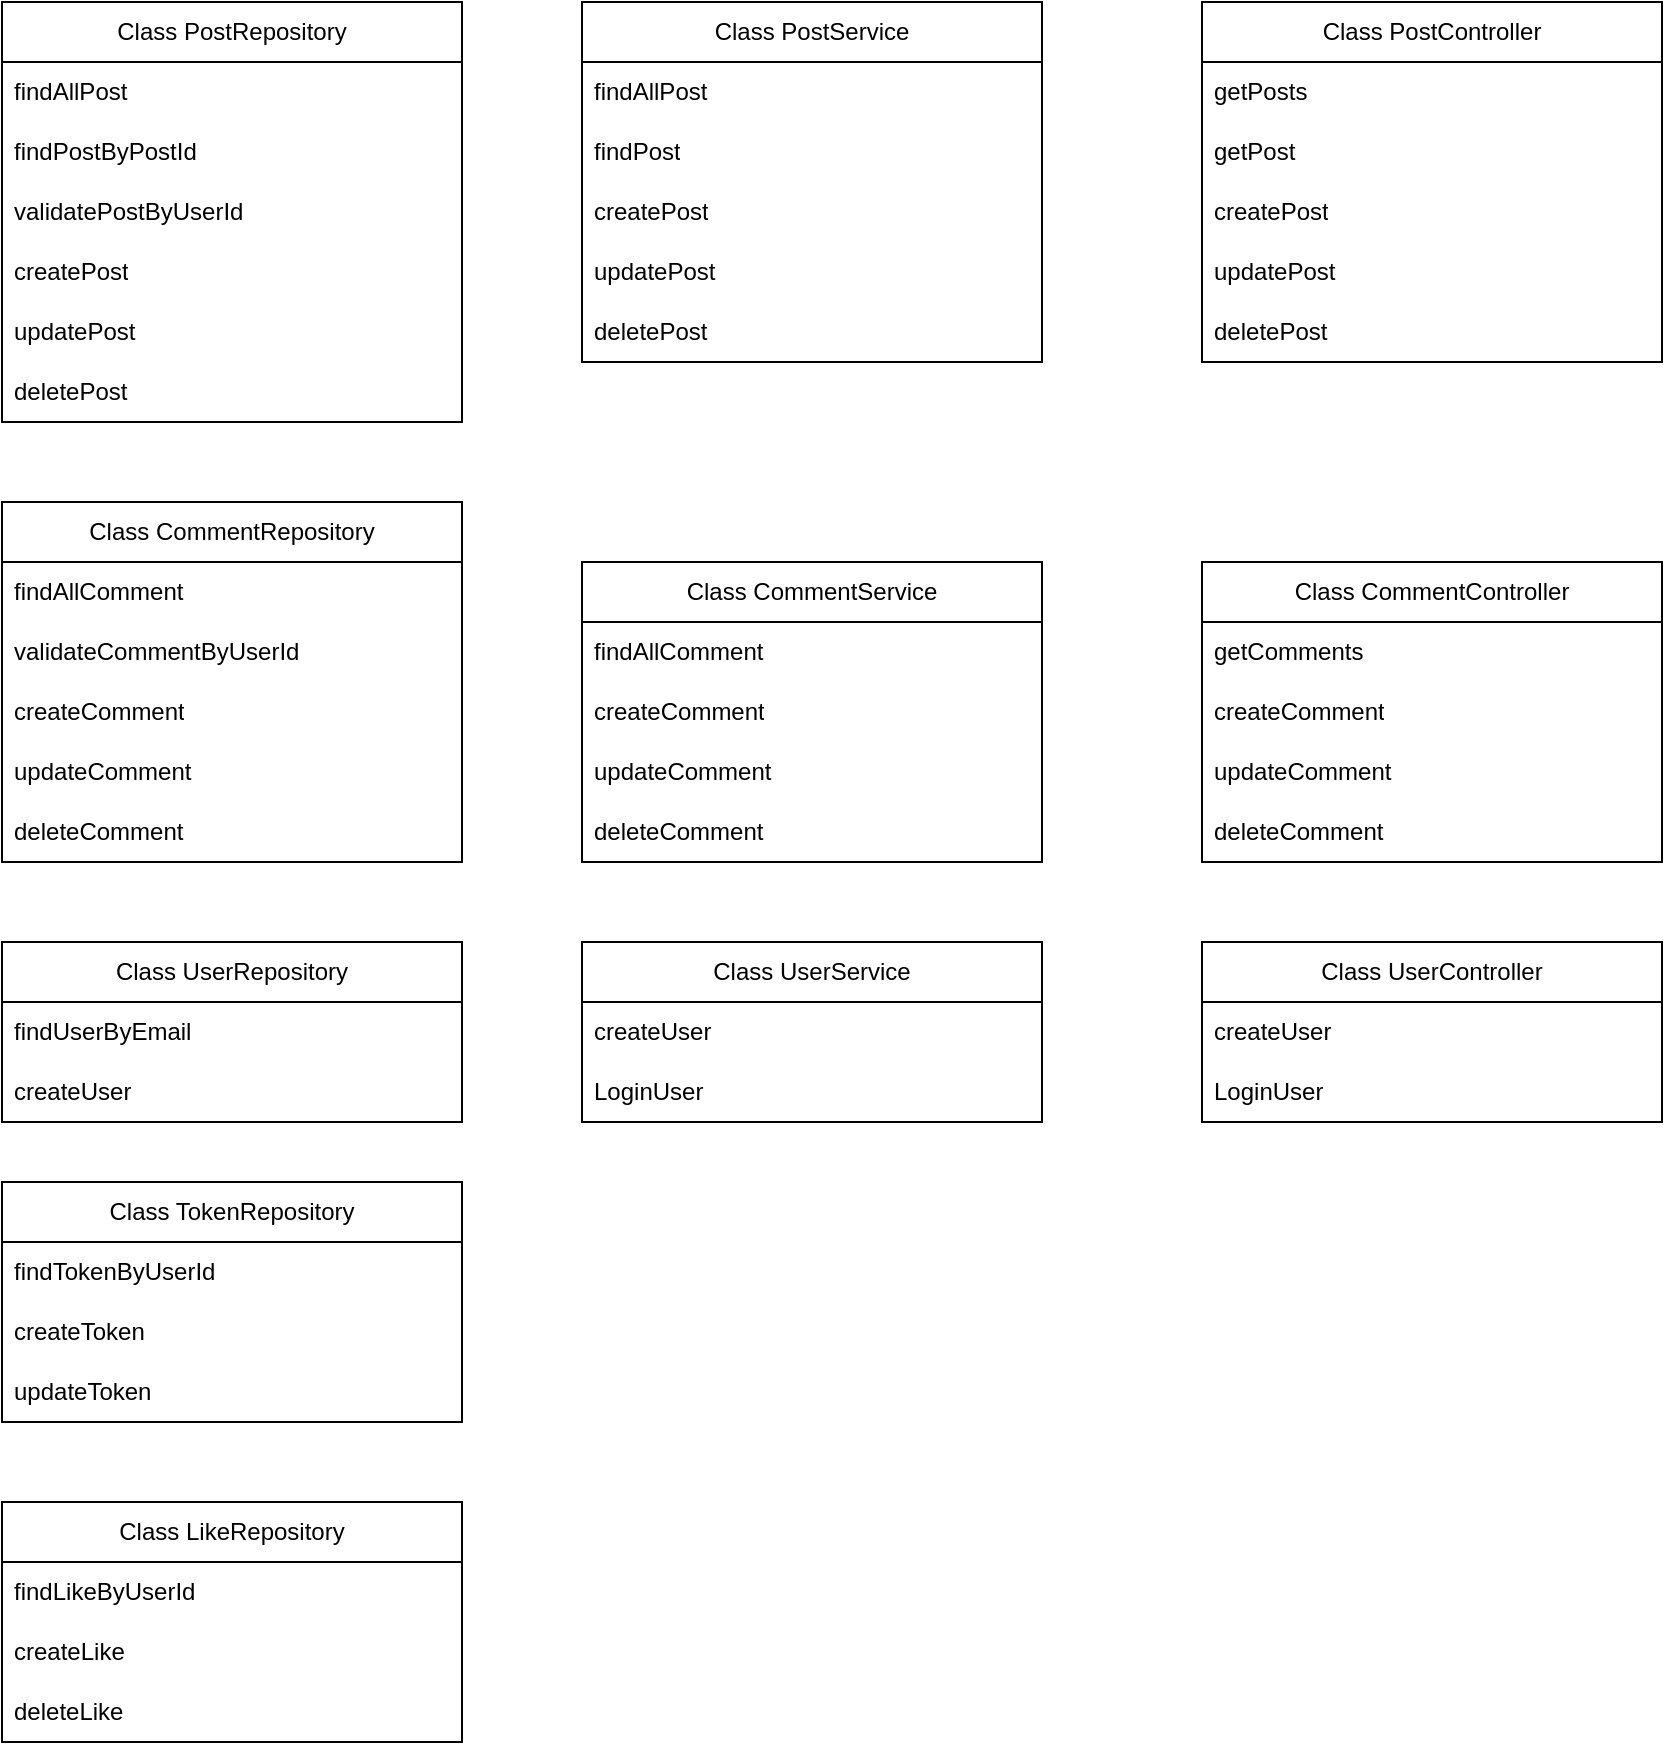 <mxfile>
    <diagram id="C5RBs43oDa-KdzZeNtuy" name="Page-1">
        <mxGraphModel dx="622" dy="678" grid="1" gridSize="10" guides="1" tooltips="1" connect="1" arrows="1" fold="1" page="1" pageScale="1" pageWidth="827" pageHeight="1169" math="0" shadow="0">
            <root>
                <mxCell id="WIyWlLk6GJQsqaUBKTNV-0"/>
                <mxCell id="WIyWlLk6GJQsqaUBKTNV-1" parent="WIyWlLk6GJQsqaUBKTNV-0"/>
                <mxCell id="Op0aB26RjZMyBi_it7R--0" value="Class PostRepository" style="swimlane;fontStyle=0;childLayout=stackLayout;horizontal=1;startSize=30;horizontalStack=0;resizeParent=1;resizeParentMax=0;resizeLast=0;collapsible=1;marginBottom=0;whiteSpace=wrap;html=1;" parent="WIyWlLk6GJQsqaUBKTNV-1" vertex="1">
                    <mxGeometry x="40" y="90" width="230" height="210" as="geometry">
                        <mxRectangle x="30" y="170" width="160" height="30" as="alternateBounds"/>
                    </mxGeometry>
                </mxCell>
                <mxCell id="Op0aB26RjZMyBi_it7R--1" value="findAllPost" style="text;strokeColor=none;fillColor=none;align=left;verticalAlign=middle;spacingLeft=4;spacingRight=4;overflow=hidden;points=[[0,0.5],[1,0.5]];portConstraint=eastwest;rotatable=0;whiteSpace=wrap;html=1;" parent="Op0aB26RjZMyBi_it7R--0" vertex="1">
                    <mxGeometry y="30" width="230" height="30" as="geometry"/>
                </mxCell>
                <mxCell id="Op0aB26RjZMyBi_it7R--2" value="findPostByPostId" style="text;strokeColor=none;fillColor=none;align=left;verticalAlign=middle;spacingLeft=4;spacingRight=4;overflow=hidden;points=[[0,0.5],[1,0.5]];portConstraint=eastwest;rotatable=0;whiteSpace=wrap;html=1;" parent="Op0aB26RjZMyBi_it7R--0" vertex="1">
                    <mxGeometry y="60" width="230" height="30" as="geometry"/>
                </mxCell>
                <mxCell id="0" value="validatePostByUserId" style="text;strokeColor=none;fillColor=none;align=left;verticalAlign=middle;spacingLeft=4;spacingRight=4;overflow=hidden;points=[[0,0.5],[1,0.5]];portConstraint=eastwest;rotatable=0;whiteSpace=wrap;html=1;" parent="Op0aB26RjZMyBi_it7R--0" vertex="1">
                    <mxGeometry y="90" width="230" height="30" as="geometry"/>
                </mxCell>
                <mxCell id="Op0aB26RjZMyBi_it7R--3" value="createPost" style="text;strokeColor=none;fillColor=none;align=left;verticalAlign=middle;spacingLeft=4;spacingRight=4;overflow=hidden;points=[[0,0.5],[1,0.5]];portConstraint=eastwest;rotatable=0;whiteSpace=wrap;html=1;" parent="Op0aB26RjZMyBi_it7R--0" vertex="1">
                    <mxGeometry y="120" width="230" height="30" as="geometry"/>
                </mxCell>
                <mxCell id="Op0aB26RjZMyBi_it7R--14" value="updatePost" style="text;strokeColor=none;fillColor=none;align=left;verticalAlign=middle;spacingLeft=4;spacingRight=4;overflow=hidden;points=[[0,0.5],[1,0.5]];portConstraint=eastwest;rotatable=0;whiteSpace=wrap;html=1;" parent="Op0aB26RjZMyBi_it7R--0" vertex="1">
                    <mxGeometry y="150" width="230" height="30" as="geometry"/>
                </mxCell>
                <mxCell id="Op0aB26RjZMyBi_it7R--15" value="deletePost" style="text;strokeColor=none;fillColor=none;align=left;verticalAlign=middle;spacingLeft=4;spacingRight=4;overflow=hidden;points=[[0,0.5],[1,0.5]];portConstraint=eastwest;rotatable=0;whiteSpace=wrap;html=1;" parent="Op0aB26RjZMyBi_it7R--0" vertex="1">
                    <mxGeometry y="180" width="230" height="30" as="geometry"/>
                </mxCell>
                <mxCell id="Op0aB26RjZMyBi_it7R--22" value="Class UserRepository" style="swimlane;fontStyle=0;childLayout=stackLayout;horizontal=1;startSize=30;horizontalStack=0;resizeParent=1;resizeParentMax=0;resizeLast=0;collapsible=1;marginBottom=0;whiteSpace=wrap;html=1;" parent="WIyWlLk6GJQsqaUBKTNV-1" vertex="1">
                    <mxGeometry x="40" y="560" width="230" height="90" as="geometry">
                        <mxRectangle x="30" y="170" width="160" height="30" as="alternateBounds"/>
                    </mxGeometry>
                </mxCell>
                <mxCell id="Op0aB26RjZMyBi_it7R--23" value="findUserByEmail" style="text;strokeColor=none;fillColor=none;align=left;verticalAlign=middle;spacingLeft=4;spacingRight=4;overflow=hidden;points=[[0,0.5],[1,0.5]];portConstraint=eastwest;rotatable=0;whiteSpace=wrap;html=1;" parent="Op0aB26RjZMyBi_it7R--22" vertex="1">
                    <mxGeometry y="30" width="230" height="30" as="geometry"/>
                </mxCell>
                <mxCell id="Op0aB26RjZMyBi_it7R--27" value="createUser" style="text;strokeColor=none;fillColor=none;align=left;verticalAlign=middle;spacingLeft=4;spacingRight=4;overflow=hidden;points=[[0,0.5],[1,0.5]];portConstraint=eastwest;rotatable=0;whiteSpace=wrap;html=1;" parent="Op0aB26RjZMyBi_it7R--22" vertex="1">
                    <mxGeometry y="60" width="230" height="30" as="geometry"/>
                </mxCell>
                <mxCell id="Op0aB26RjZMyBi_it7R--16" value="Class CommentRepository" style="swimlane;fontStyle=0;childLayout=stackLayout;horizontal=1;startSize=30;horizontalStack=0;resizeParent=1;resizeParentMax=0;resizeLast=0;collapsible=1;marginBottom=0;whiteSpace=wrap;html=1;" parent="WIyWlLk6GJQsqaUBKTNV-1" vertex="1">
                    <mxGeometry x="40" y="340" width="230" height="180" as="geometry">
                        <mxRectangle x="30" y="170" width="160" height="30" as="alternateBounds"/>
                    </mxGeometry>
                </mxCell>
                <mxCell id="Op0aB26RjZMyBi_it7R--17" value="findAllComment" style="text;strokeColor=none;fillColor=none;align=left;verticalAlign=middle;spacingLeft=4;spacingRight=4;overflow=hidden;points=[[0,0.5],[1,0.5]];portConstraint=eastwest;rotatable=0;whiteSpace=wrap;html=1;" parent="Op0aB26RjZMyBi_it7R--16" vertex="1">
                    <mxGeometry y="30" width="230" height="30" as="geometry"/>
                </mxCell>
                <mxCell id="15" value="validateCommentByUserId" style="text;strokeColor=none;fillColor=none;align=left;verticalAlign=middle;spacingLeft=4;spacingRight=4;overflow=hidden;points=[[0,0.5],[1,0.5]];portConstraint=eastwest;rotatable=0;whiteSpace=wrap;html=1;" vertex="1" parent="Op0aB26RjZMyBi_it7R--16">
                    <mxGeometry y="60" width="230" height="30" as="geometry"/>
                </mxCell>
                <mxCell id="Op0aB26RjZMyBi_it7R--18" value="createComment" style="text;strokeColor=none;fillColor=none;align=left;verticalAlign=middle;spacingLeft=4;spacingRight=4;overflow=hidden;points=[[0,0.5],[1,0.5]];portConstraint=eastwest;rotatable=0;whiteSpace=wrap;html=1;" parent="Op0aB26RjZMyBi_it7R--16" vertex="1">
                    <mxGeometry y="90" width="230" height="30" as="geometry"/>
                </mxCell>
                <mxCell id="Op0aB26RjZMyBi_it7R--19" value="updateComment" style="text;strokeColor=none;fillColor=none;align=left;verticalAlign=middle;spacingLeft=4;spacingRight=4;overflow=hidden;points=[[0,0.5],[1,0.5]];portConstraint=eastwest;rotatable=0;whiteSpace=wrap;html=1;" parent="Op0aB26RjZMyBi_it7R--16" vertex="1">
                    <mxGeometry y="120" width="230" height="30" as="geometry"/>
                </mxCell>
                <mxCell id="Op0aB26RjZMyBi_it7R--20" value="deleteComment" style="text;strokeColor=none;fillColor=none;align=left;verticalAlign=middle;spacingLeft=4;spacingRight=4;overflow=hidden;points=[[0,0.5],[1,0.5]];portConstraint=eastwest;rotatable=0;whiteSpace=wrap;html=1;" parent="Op0aB26RjZMyBi_it7R--16" vertex="1">
                    <mxGeometry y="150" width="230" height="30" as="geometry"/>
                </mxCell>
                <mxCell id="Op0aB26RjZMyBi_it7R--28" value="Class TokenRepository" style="swimlane;fontStyle=0;childLayout=stackLayout;horizontal=1;startSize=30;horizontalStack=0;resizeParent=1;resizeParentMax=0;resizeLast=0;collapsible=1;marginBottom=0;whiteSpace=wrap;html=1;" parent="WIyWlLk6GJQsqaUBKTNV-1" vertex="1">
                    <mxGeometry x="40" y="680" width="230" height="120" as="geometry">
                        <mxRectangle x="30" y="170" width="160" height="30" as="alternateBounds"/>
                    </mxGeometry>
                </mxCell>
                <mxCell id="Op0aB26RjZMyBi_it7R--29" value="findTokenByUserId" style="text;strokeColor=none;fillColor=none;align=left;verticalAlign=middle;spacingLeft=4;spacingRight=4;overflow=hidden;points=[[0,0.5],[1,0.5]];portConstraint=eastwest;rotatable=0;whiteSpace=wrap;html=1;" parent="Op0aB26RjZMyBi_it7R--28" vertex="1">
                    <mxGeometry y="30" width="230" height="30" as="geometry"/>
                </mxCell>
                <mxCell id="Op0aB26RjZMyBi_it7R--30" value="createToken" style="text;strokeColor=none;fillColor=none;align=left;verticalAlign=middle;spacingLeft=4;spacingRight=4;overflow=hidden;points=[[0,0.5],[1,0.5]];portConstraint=eastwest;rotatable=0;whiteSpace=wrap;html=1;" parent="Op0aB26RjZMyBi_it7R--28" vertex="1">
                    <mxGeometry y="60" width="230" height="30" as="geometry"/>
                </mxCell>
                <mxCell id="Op0aB26RjZMyBi_it7R--31" value="updateToken" style="text;strokeColor=none;fillColor=none;align=left;verticalAlign=middle;spacingLeft=4;spacingRight=4;overflow=hidden;points=[[0,0.5],[1,0.5]];portConstraint=eastwest;rotatable=0;whiteSpace=wrap;html=1;" parent="Op0aB26RjZMyBi_it7R--28" vertex="1">
                    <mxGeometry y="90" width="230" height="30" as="geometry"/>
                </mxCell>
                <mxCell id="Op0aB26RjZMyBi_it7R--32" value="Class LikeRepository" style="swimlane;fontStyle=0;childLayout=stackLayout;horizontal=1;startSize=30;horizontalStack=0;resizeParent=1;resizeParentMax=0;resizeLast=0;collapsible=1;marginBottom=0;whiteSpace=wrap;html=1;" parent="WIyWlLk6GJQsqaUBKTNV-1" vertex="1">
                    <mxGeometry x="40" y="840" width="230" height="120" as="geometry">
                        <mxRectangle x="30" y="170" width="160" height="30" as="alternateBounds"/>
                    </mxGeometry>
                </mxCell>
                <mxCell id="Op0aB26RjZMyBi_it7R--33" value="findLikeByUserId" style="text;strokeColor=none;fillColor=none;align=left;verticalAlign=middle;spacingLeft=4;spacingRight=4;overflow=hidden;points=[[0,0.5],[1,0.5]];portConstraint=eastwest;rotatable=0;whiteSpace=wrap;html=1;" parent="Op0aB26RjZMyBi_it7R--32" vertex="1">
                    <mxGeometry y="30" width="230" height="30" as="geometry"/>
                </mxCell>
                <mxCell id="Op0aB26RjZMyBi_it7R--34" value="createLike" style="text;strokeColor=none;fillColor=none;align=left;verticalAlign=middle;spacingLeft=4;spacingRight=4;overflow=hidden;points=[[0,0.5],[1,0.5]];portConstraint=eastwest;rotatable=0;whiteSpace=wrap;html=1;" parent="Op0aB26RjZMyBi_it7R--32" vertex="1">
                    <mxGeometry y="60" width="230" height="30" as="geometry"/>
                </mxCell>
                <mxCell id="Op0aB26RjZMyBi_it7R--35" value="deleteLike" style="text;strokeColor=none;fillColor=none;align=left;verticalAlign=middle;spacingLeft=4;spacingRight=4;overflow=hidden;points=[[0,0.5],[1,0.5]];portConstraint=eastwest;rotatable=0;whiteSpace=wrap;html=1;" parent="Op0aB26RjZMyBi_it7R--32" vertex="1">
                    <mxGeometry y="90" width="230" height="30" as="geometry"/>
                </mxCell>
                <mxCell id="Op0aB26RjZMyBi_it7R--36" value="Class UserController" style="swimlane;fontStyle=0;childLayout=stackLayout;horizontal=1;startSize=30;horizontalStack=0;resizeParent=1;resizeParentMax=0;resizeLast=0;collapsible=1;marginBottom=0;whiteSpace=wrap;html=1;" parent="WIyWlLk6GJQsqaUBKTNV-1" vertex="1">
                    <mxGeometry x="640" y="560" width="230" height="90" as="geometry">
                        <mxRectangle x="30" y="170" width="160" height="30" as="alternateBounds"/>
                    </mxGeometry>
                </mxCell>
                <mxCell id="Op0aB26RjZMyBi_it7R--38" value="createUser" style="text;strokeColor=none;fillColor=none;align=left;verticalAlign=middle;spacingLeft=4;spacingRight=4;overflow=hidden;points=[[0,0.5],[1,0.5]];portConstraint=eastwest;rotatable=0;whiteSpace=wrap;html=1;" parent="Op0aB26RjZMyBi_it7R--36" vertex="1">
                    <mxGeometry y="30" width="230" height="30" as="geometry"/>
                </mxCell>
                <mxCell id="8" value="LoginUser" style="text;strokeColor=none;fillColor=none;align=left;verticalAlign=middle;spacingLeft=4;spacingRight=4;overflow=hidden;points=[[0,0.5],[1,0.5]];portConstraint=eastwest;rotatable=0;whiteSpace=wrap;html=1;" parent="Op0aB26RjZMyBi_it7R--36" vertex="1">
                    <mxGeometry y="60" width="230" height="30" as="geometry"/>
                </mxCell>
                <mxCell id="Op0aB26RjZMyBi_it7R--39" value="Class UserService" style="swimlane;fontStyle=0;childLayout=stackLayout;horizontal=1;startSize=30;horizontalStack=0;resizeParent=1;resizeParentMax=0;resizeLast=0;collapsible=1;marginBottom=0;whiteSpace=wrap;html=1;" parent="WIyWlLk6GJQsqaUBKTNV-1" vertex="1">
                    <mxGeometry x="330" y="560" width="230" height="90" as="geometry">
                        <mxRectangle x="30" y="170" width="160" height="30" as="alternateBounds"/>
                    </mxGeometry>
                </mxCell>
                <mxCell id="Op0aB26RjZMyBi_it7R--40" value="createUser" style="text;strokeColor=none;fillColor=none;align=left;verticalAlign=middle;spacingLeft=4;spacingRight=4;overflow=hidden;points=[[0,0.5],[1,0.5]];portConstraint=eastwest;rotatable=0;whiteSpace=wrap;html=1;" parent="Op0aB26RjZMyBi_it7R--39" vertex="1">
                    <mxGeometry y="30" width="230" height="30" as="geometry"/>
                </mxCell>
                <mxCell id="7" value="LoginUser" style="text;strokeColor=none;fillColor=none;align=left;verticalAlign=middle;spacingLeft=4;spacingRight=4;overflow=hidden;points=[[0,0.5],[1,0.5]];portConstraint=eastwest;rotatable=0;whiteSpace=wrap;html=1;" parent="Op0aB26RjZMyBi_it7R--39" vertex="1">
                    <mxGeometry y="60" width="230" height="30" as="geometry"/>
                </mxCell>
                <mxCell id="Op0aB26RjZMyBi_it7R--41" value="Class PostController" style="swimlane;fontStyle=0;childLayout=stackLayout;horizontal=1;startSize=30;horizontalStack=0;resizeParent=1;resizeParentMax=0;resizeLast=0;collapsible=1;marginBottom=0;whiteSpace=wrap;html=1;" parent="WIyWlLk6GJQsqaUBKTNV-1" vertex="1">
                    <mxGeometry x="640" y="90" width="230" height="180" as="geometry">
                        <mxRectangle x="30" y="170" width="160" height="30" as="alternateBounds"/>
                    </mxGeometry>
                </mxCell>
                <mxCell id="Op0aB26RjZMyBi_it7R--42" value="getPosts" style="text;strokeColor=none;fillColor=none;align=left;verticalAlign=middle;spacingLeft=4;spacingRight=4;overflow=hidden;points=[[0,0.5],[1,0.5]];portConstraint=eastwest;rotatable=0;whiteSpace=wrap;html=1;" parent="Op0aB26RjZMyBi_it7R--41" vertex="1">
                    <mxGeometry y="30" width="230" height="30" as="geometry"/>
                </mxCell>
                <mxCell id="Op0aB26RjZMyBi_it7R--43" value="getPost" style="text;strokeColor=none;fillColor=none;align=left;verticalAlign=middle;spacingLeft=4;spacingRight=4;overflow=hidden;points=[[0,0.5],[1,0.5]];portConstraint=eastwest;rotatable=0;whiteSpace=wrap;html=1;" parent="Op0aB26RjZMyBi_it7R--41" vertex="1">
                    <mxGeometry y="60" width="230" height="30" as="geometry"/>
                </mxCell>
                <mxCell id="Op0aB26RjZMyBi_it7R--44" value="createPost" style="text;strokeColor=none;fillColor=none;align=left;verticalAlign=middle;spacingLeft=4;spacingRight=4;overflow=hidden;points=[[0,0.5],[1,0.5]];portConstraint=eastwest;rotatable=0;whiteSpace=wrap;html=1;" parent="Op0aB26RjZMyBi_it7R--41" vertex="1">
                    <mxGeometry y="90" width="230" height="30" as="geometry"/>
                </mxCell>
                <mxCell id="Op0aB26RjZMyBi_it7R--45" value="updatePost" style="text;strokeColor=none;fillColor=none;align=left;verticalAlign=middle;spacingLeft=4;spacingRight=4;overflow=hidden;points=[[0,0.5],[1,0.5]];portConstraint=eastwest;rotatable=0;whiteSpace=wrap;html=1;" parent="Op0aB26RjZMyBi_it7R--41" vertex="1">
                    <mxGeometry y="120" width="230" height="30" as="geometry"/>
                </mxCell>
                <mxCell id="Op0aB26RjZMyBi_it7R--46" value="deletePost" style="text;strokeColor=none;fillColor=none;align=left;verticalAlign=middle;spacingLeft=4;spacingRight=4;overflow=hidden;points=[[0,0.5],[1,0.5]];portConstraint=eastwest;rotatable=0;whiteSpace=wrap;html=1;" parent="Op0aB26RjZMyBi_it7R--41" vertex="1">
                    <mxGeometry y="150" width="230" height="30" as="geometry"/>
                </mxCell>
                <mxCell id="Op0aB26RjZMyBi_it7R--47" value="Class CommentController" style="swimlane;fontStyle=0;childLayout=stackLayout;horizontal=1;startSize=30;horizontalStack=0;resizeParent=1;resizeParentMax=0;resizeLast=0;collapsible=1;marginBottom=0;whiteSpace=wrap;html=1;" parent="WIyWlLk6GJQsqaUBKTNV-1" vertex="1">
                    <mxGeometry x="640" y="370" width="230" height="150" as="geometry">
                        <mxRectangle x="30" y="170" width="160" height="30" as="alternateBounds"/>
                    </mxGeometry>
                </mxCell>
                <mxCell id="Op0aB26RjZMyBi_it7R--48" value="getComments" style="text;strokeColor=none;fillColor=none;align=left;verticalAlign=middle;spacingLeft=4;spacingRight=4;overflow=hidden;points=[[0,0.5],[1,0.5]];portConstraint=eastwest;rotatable=0;whiteSpace=wrap;html=1;" parent="Op0aB26RjZMyBi_it7R--47" vertex="1">
                    <mxGeometry y="30" width="230" height="30" as="geometry"/>
                </mxCell>
                <mxCell id="Op0aB26RjZMyBi_it7R--49" value="createComment" style="text;strokeColor=none;fillColor=none;align=left;verticalAlign=middle;spacingLeft=4;spacingRight=4;overflow=hidden;points=[[0,0.5],[1,0.5]];portConstraint=eastwest;rotatable=0;whiteSpace=wrap;html=1;" parent="Op0aB26RjZMyBi_it7R--47" vertex="1">
                    <mxGeometry y="60" width="230" height="30" as="geometry"/>
                </mxCell>
                <mxCell id="Op0aB26RjZMyBi_it7R--50" value="updateComment" style="text;strokeColor=none;fillColor=none;align=left;verticalAlign=middle;spacingLeft=4;spacingRight=4;overflow=hidden;points=[[0,0.5],[1,0.5]];portConstraint=eastwest;rotatable=0;whiteSpace=wrap;html=1;" parent="Op0aB26RjZMyBi_it7R--47" vertex="1">
                    <mxGeometry y="90" width="230" height="30" as="geometry"/>
                </mxCell>
                <mxCell id="Op0aB26RjZMyBi_it7R--51" value="deleteComment" style="text;strokeColor=none;fillColor=none;align=left;verticalAlign=middle;spacingLeft=4;spacingRight=4;overflow=hidden;points=[[0,0.5],[1,0.5]];portConstraint=eastwest;rotatable=0;whiteSpace=wrap;html=1;" parent="Op0aB26RjZMyBi_it7R--47" vertex="1">
                    <mxGeometry y="120" width="230" height="30" as="geometry"/>
                </mxCell>
                <mxCell id="1" value="Class PostService" style="swimlane;fontStyle=0;childLayout=stackLayout;horizontal=1;startSize=30;horizontalStack=0;resizeParent=1;resizeParentMax=0;resizeLast=0;collapsible=1;marginBottom=0;whiteSpace=wrap;html=1;" parent="WIyWlLk6GJQsqaUBKTNV-1" vertex="1">
                    <mxGeometry x="330" y="90" width="230" height="180" as="geometry">
                        <mxRectangle x="30" y="170" width="160" height="30" as="alternateBounds"/>
                    </mxGeometry>
                </mxCell>
                <mxCell id="2" value="findAllPost" style="text;strokeColor=none;fillColor=none;align=left;verticalAlign=middle;spacingLeft=4;spacingRight=4;overflow=hidden;points=[[0,0.5],[1,0.5]];portConstraint=eastwest;rotatable=0;whiteSpace=wrap;html=1;" parent="1" vertex="1">
                    <mxGeometry y="30" width="230" height="30" as="geometry"/>
                </mxCell>
                <mxCell id="3" value="findPost" style="text;strokeColor=none;fillColor=none;align=left;verticalAlign=middle;spacingLeft=4;spacingRight=4;overflow=hidden;points=[[0,0.5],[1,0.5]];portConstraint=eastwest;rotatable=0;whiteSpace=wrap;html=1;" parent="1" vertex="1">
                    <mxGeometry y="60" width="230" height="30" as="geometry"/>
                </mxCell>
                <mxCell id="4" value="createPost" style="text;strokeColor=none;fillColor=none;align=left;verticalAlign=middle;spacingLeft=4;spacingRight=4;overflow=hidden;points=[[0,0.5],[1,0.5]];portConstraint=eastwest;rotatable=0;whiteSpace=wrap;html=1;" parent="1" vertex="1">
                    <mxGeometry y="90" width="230" height="30" as="geometry"/>
                </mxCell>
                <mxCell id="5" value="updatePost" style="text;strokeColor=none;fillColor=none;align=left;verticalAlign=middle;spacingLeft=4;spacingRight=4;overflow=hidden;points=[[0,0.5],[1,0.5]];portConstraint=eastwest;rotatable=0;whiteSpace=wrap;html=1;" parent="1" vertex="1">
                    <mxGeometry y="120" width="230" height="30" as="geometry"/>
                </mxCell>
                <mxCell id="6" value="deletePost" style="text;strokeColor=none;fillColor=none;align=left;verticalAlign=middle;spacingLeft=4;spacingRight=4;overflow=hidden;points=[[0,0.5],[1,0.5]];portConstraint=eastwest;rotatable=0;whiteSpace=wrap;html=1;" parent="1" vertex="1">
                    <mxGeometry y="150" width="230" height="30" as="geometry"/>
                </mxCell>
                <mxCell id="9" value="Class CommentService" style="swimlane;fontStyle=0;childLayout=stackLayout;horizontal=1;startSize=30;horizontalStack=0;resizeParent=1;resizeParentMax=0;resizeLast=0;collapsible=1;marginBottom=0;whiteSpace=wrap;html=1;" vertex="1" parent="WIyWlLk6GJQsqaUBKTNV-1">
                    <mxGeometry x="330" y="370" width="230" height="150" as="geometry">
                        <mxRectangle x="30" y="170" width="160" height="30" as="alternateBounds"/>
                    </mxGeometry>
                </mxCell>
                <mxCell id="10" value="findAllComment" style="text;strokeColor=none;fillColor=none;align=left;verticalAlign=middle;spacingLeft=4;spacingRight=4;overflow=hidden;points=[[0,0.5],[1,0.5]];portConstraint=eastwest;rotatable=0;whiteSpace=wrap;html=1;" vertex="1" parent="9">
                    <mxGeometry y="30" width="230" height="30" as="geometry"/>
                </mxCell>
                <mxCell id="12" value="createComment" style="text;strokeColor=none;fillColor=none;align=left;verticalAlign=middle;spacingLeft=4;spacingRight=4;overflow=hidden;points=[[0,0.5],[1,0.5]];portConstraint=eastwest;rotatable=0;whiteSpace=wrap;html=1;" vertex="1" parent="9">
                    <mxGeometry y="60" width="230" height="30" as="geometry"/>
                </mxCell>
                <mxCell id="13" value="updateComment" style="text;strokeColor=none;fillColor=none;align=left;verticalAlign=middle;spacingLeft=4;spacingRight=4;overflow=hidden;points=[[0,0.5],[1,0.5]];portConstraint=eastwest;rotatable=0;whiteSpace=wrap;html=1;" vertex="1" parent="9">
                    <mxGeometry y="90" width="230" height="30" as="geometry"/>
                </mxCell>
                <mxCell id="14" value="deleteComment" style="text;strokeColor=none;fillColor=none;align=left;verticalAlign=middle;spacingLeft=4;spacingRight=4;overflow=hidden;points=[[0,0.5],[1,0.5]];portConstraint=eastwest;rotatable=0;whiteSpace=wrap;html=1;" vertex="1" parent="9">
                    <mxGeometry y="120" width="230" height="30" as="geometry"/>
                </mxCell>
            </root>
        </mxGraphModel>
    </diagram>
</mxfile>